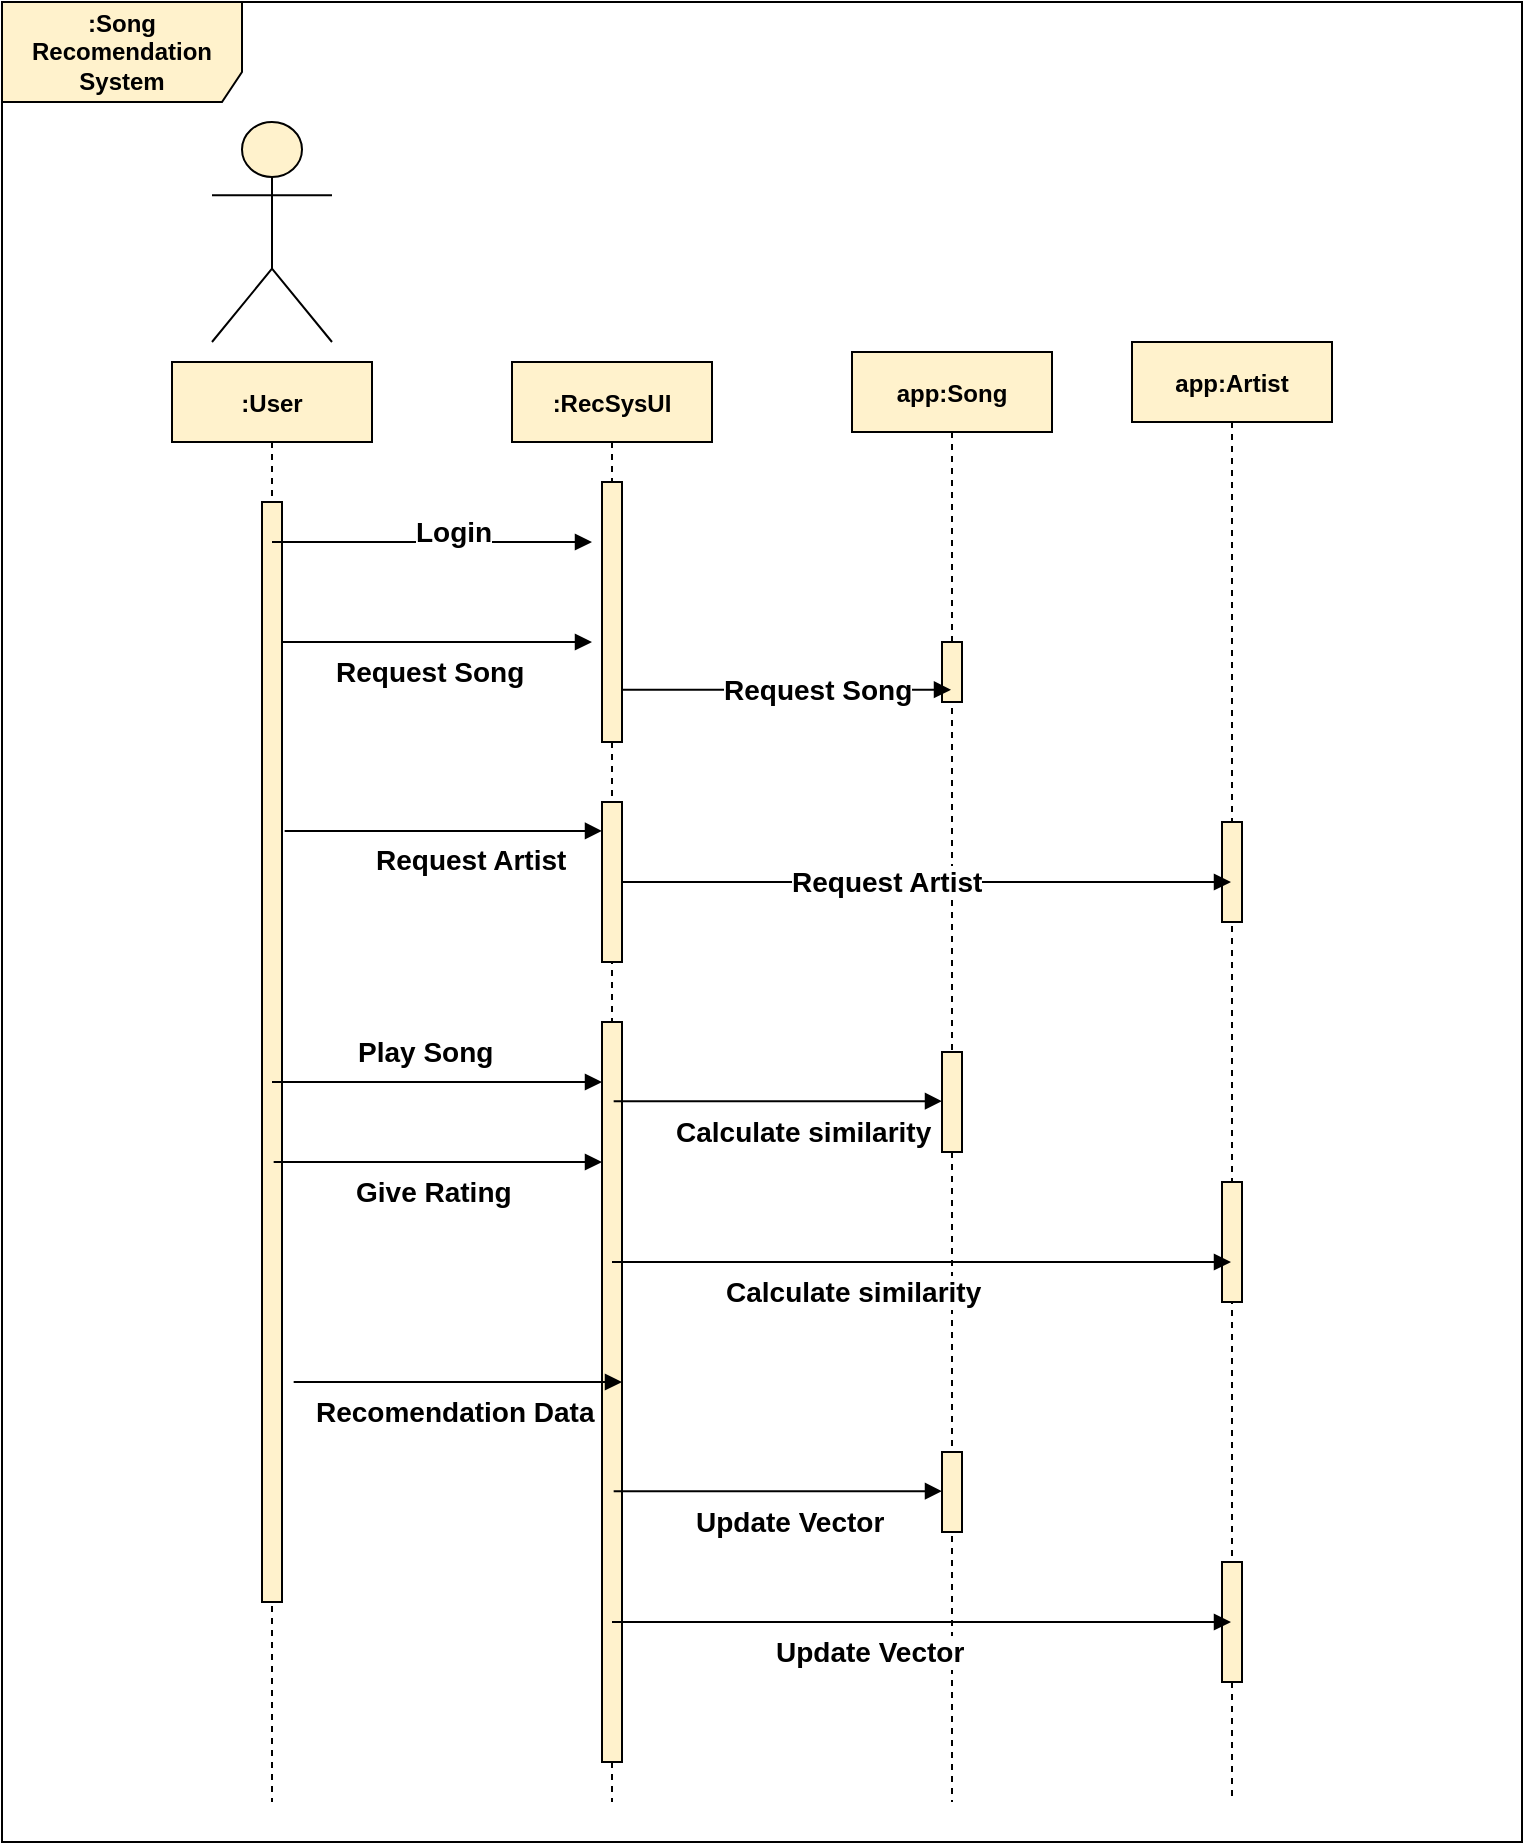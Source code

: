 <mxfile version="15.4.0" type="device"><diagram id="kgpKYQtTHZ0yAKxKKP6v" name="Page-1"><mxGraphModel dx="1551" dy="2251" grid="1" gridSize="10" guides="1" tooltips="1" connect="1" arrows="1" fold="1" page="1" pageScale="1" pageWidth="850" pageHeight="1100" math="0" shadow="0"><root><mxCell id="0"/><mxCell id="1" parent="0"/><mxCell id="3nuBFxr9cyL0pnOWT2aG-1" value=":User" style="shape=umlLifeline;perimeter=lifelinePerimeter;container=1;collapsible=0;recursiveResize=0;rounded=0;shadow=0;strokeWidth=1;fontStyle=1;fillColor=#fff2cc;strokeColor=#000000;" parent="1" vertex="1"><mxGeometry x="130" y="80" width="100" height="720" as="geometry"/></mxCell><mxCell id="3nuBFxr9cyL0pnOWT2aG-2" value="" style="points=[];perimeter=orthogonalPerimeter;rounded=0;shadow=0;strokeWidth=1;fontStyle=1;fillColor=#fff2cc;strokeColor=#000000;" parent="3nuBFxr9cyL0pnOWT2aG-1" vertex="1"><mxGeometry x="45" y="70" width="10" height="550" as="geometry"/></mxCell><mxCell id="vIMtfnCXuHNGeCwa1mee-15" value="&lt;font style=&quot;font-size: 14px&quot;&gt;Login&lt;/font&gt;" style="endArrow=block;endFill=1;html=1;align=left;verticalAlign=top;rounded=0;strokeWidth=1;fontStyle=1;fillColor=#fff2cc;strokeColor=#000000;" parent="3nuBFxr9cyL0pnOWT2aG-1" edge="1"><mxGeometry x="-0.125" y="20" relative="1" as="geometry"><mxPoint x="50" y="90" as="sourcePoint"/><mxPoint x="210" y="90" as="targetPoint"/><mxPoint as="offset"/></mxGeometry></mxCell><mxCell id="S1X5pYP-co2JFGmb8c6m-2" value="&lt;span style=&quot;font-size: 14px&quot;&gt;Request Song&lt;/span&gt;" style="endArrow=block;endFill=1;html=1;align=left;verticalAlign=top;rounded=0;strokeWidth=1;fontStyle=1;fillColor=#fff2cc;strokeColor=#000000;" parent="3nuBFxr9cyL0pnOWT2aG-1" edge="1"><mxGeometry x="-0.677" relative="1" as="geometry"><mxPoint x="55.0" y="140.0" as="sourcePoint"/><mxPoint x="210" y="140" as="targetPoint"/><mxPoint as="offset"/></mxGeometry></mxCell><mxCell id="3nuBFxr9cyL0pnOWT2aG-5" value="app:Artist" style="shape=umlLifeline;perimeter=lifelinePerimeter;container=1;collapsible=0;recursiveResize=0;rounded=0;shadow=0;strokeWidth=1;fontStyle=1;fillColor=#fff2cc;strokeColor=#000000;" parent="1" vertex="1"><mxGeometry x="610" y="70" width="100" height="730" as="geometry"/></mxCell><mxCell id="vIMtfnCXuHNGeCwa1mee-23" value="" style="html=1;points=[];perimeter=orthogonalPerimeter;fontStyle=1;fillColor=#fff2cc;strokeColor=#000000;" parent="3nuBFxr9cyL0pnOWT2aG-5" vertex="1"><mxGeometry x="45" y="240" width="10" height="50" as="geometry"/></mxCell><mxCell id="vIMtfnCXuHNGeCwa1mee-39" value="" style="points=[];perimeter=orthogonalPerimeter;rounded=0;shadow=0;strokeWidth=1;fontStyle=1;fillColor=#fff2cc;strokeColor=#000000;" parent="3nuBFxr9cyL0pnOWT2aG-5" vertex="1"><mxGeometry x="45" y="420" width="10" height="60" as="geometry"/></mxCell><mxCell id="S1X5pYP-co2JFGmb8c6m-15" value="" style="points=[];perimeter=orthogonalPerimeter;rounded=0;shadow=0;strokeWidth=1;fontStyle=1;fillColor=#fff2cc;strokeColor=#000000;" parent="3nuBFxr9cyL0pnOWT2aG-5" vertex="1"><mxGeometry x="45" y="610" width="10" height="60" as="geometry"/></mxCell><mxCell id="r5dHvrzLQ-UEF7V9LTp--1" value="" style="shape=umlActor;verticalLabelPosition=bottom;verticalAlign=top;html=1;outlineConnect=0;fontStyle=1;fillColor=#fff2cc;strokeColor=#000000;" parent="1" vertex="1"><mxGeometry x="150" y="-40" width="60" height="110" as="geometry"/></mxCell><mxCell id="vIMtfnCXuHNGeCwa1mee-4" value=":RecSysUI" style="shape=umlLifeline;perimeter=lifelinePerimeter;container=1;collapsible=0;recursiveResize=0;rounded=0;shadow=0;strokeWidth=1;fontStyle=1;fillColor=#fff2cc;strokeColor=#000000;" parent="1" vertex="1"><mxGeometry x="300" y="80" width="100" height="720" as="geometry"/></mxCell><mxCell id="vIMtfnCXuHNGeCwa1mee-37" value="" style="points=[];perimeter=orthogonalPerimeter;rounded=0;shadow=0;strokeWidth=1;fontStyle=1;fillColor=#fff2cc;strokeColor=#000000;" parent="vIMtfnCXuHNGeCwa1mee-4" vertex="1"><mxGeometry x="45" y="330" width="10" height="370" as="geometry"/></mxCell><mxCell id="S1X5pYP-co2JFGmb8c6m-1" value="" style="points=[];perimeter=orthogonalPerimeter;rounded=0;shadow=0;strokeWidth=1;fontStyle=1;fillColor=#fff2cc;strokeColor=#000000;" parent="vIMtfnCXuHNGeCwa1mee-4" vertex="1"><mxGeometry x="45" y="60" width="10" height="130" as="geometry"/></mxCell><mxCell id="S1X5pYP-co2JFGmb8c6m-5" value="" style="html=1;points=[];perimeter=orthogonalPerimeter;fontStyle=1;fillColor=#fff2cc;strokeColor=#000000;" parent="vIMtfnCXuHNGeCwa1mee-4" vertex="1"><mxGeometry x="45" y="220" width="10" height="80" as="geometry"/></mxCell><mxCell id="S1X5pYP-co2JFGmb8c6m-12" value="&lt;span style=&quot;font-size: 14px&quot;&gt;Recomendation Data&lt;/span&gt;" style="endArrow=block;endFill=1;html=1;align=left;verticalAlign=top;rounded=0;strokeWidth=1;fontStyle=1;entryX=-0.117;entryY=0.381;entryDx=0;entryDy=0;entryPerimeter=0;fillColor=#fff2cc;strokeColor=#000000;" parent="vIMtfnCXuHNGeCwa1mee-4" edge="1"><mxGeometry x="-0.888" relative="1" as="geometry"><mxPoint x="-109.163" y="510" as="sourcePoint"/><mxPoint x="55" y="510" as="targetPoint"/><mxPoint as="offset"/></mxGeometry></mxCell><mxCell id="vIMtfnCXuHNGeCwa1mee-8" value="app:Song" style="shape=umlLifeline;perimeter=lifelinePerimeter;container=1;collapsible=0;recursiveResize=0;rounded=0;shadow=0;strokeWidth=1;fontStyle=1;fillColor=#fff2cc;strokeColor=#000000;" parent="1" vertex="1"><mxGeometry x="470" y="75" width="100" height="725" as="geometry"/></mxCell><mxCell id="vIMtfnCXuHNGeCwa1mee-19" value="" style="points=[];perimeter=orthogonalPerimeter;rounded=0;shadow=0;strokeWidth=1;fontStyle=1;fillColor=#fff2cc;strokeColor=#000000;" parent="vIMtfnCXuHNGeCwa1mee-8" vertex="1"><mxGeometry x="45" y="145" width="10" height="30" as="geometry"/></mxCell><mxCell id="vIMtfnCXuHNGeCwa1mee-44" value="" style="points=[];perimeter=orthogonalPerimeter;rounded=0;shadow=0;strokeWidth=1;fontStyle=1;fillColor=#fff2cc;strokeColor=#000000;" parent="vIMtfnCXuHNGeCwa1mee-8" vertex="1"><mxGeometry x="45" y="550" width="10" height="40" as="geometry"/></mxCell><mxCell id="vIMtfnCXuHNGeCwa1mee-35" value="" style="points=[];perimeter=orthogonalPerimeter;rounded=0;shadow=0;strokeWidth=1;fontStyle=1;fillColor=#fff2cc;strokeColor=#000000;" parent="vIMtfnCXuHNGeCwa1mee-8" vertex="1"><mxGeometry x="45" y="350" width="10" height="50" as="geometry"/></mxCell><mxCell id="S1X5pYP-co2JFGmb8c6m-10" value="&lt;span style=&quot;font-size: 14px&quot;&gt;Calculate similarity&lt;/span&gt;" style="endArrow=block;endFill=1;html=1;align=left;verticalAlign=top;rounded=0;strokeWidth=1;fontStyle=1;entryX=-0.117;entryY=0.381;entryDx=0;entryDy=0;entryPerimeter=0;fillColor=#fff2cc;strokeColor=#000000;" parent="vIMtfnCXuHNGeCwa1mee-8" edge="1"><mxGeometry x="-0.645" relative="1" as="geometry"><mxPoint x="-119.163" y="374.58" as="sourcePoint"/><mxPoint x="45.0" y="374.58" as="targetPoint"/><mxPoint as="offset"/></mxGeometry></mxCell><mxCell id="S1X5pYP-co2JFGmb8c6m-13" value="&lt;span style=&quot;font-size: 14px&quot;&gt;Update Vector&lt;/span&gt;" style="endArrow=block;endFill=1;html=1;align=left;verticalAlign=top;rounded=0;strokeWidth=1;fontStyle=1;entryX=-0.117;entryY=0.381;entryDx=0;entryDy=0;entryPerimeter=0;fillColor=#fff2cc;strokeColor=#000000;" parent="vIMtfnCXuHNGeCwa1mee-8" edge="1"><mxGeometry x="-0.523" relative="1" as="geometry"><mxPoint x="-119.163" y="569.58" as="sourcePoint"/><mxPoint x="45" y="569.58" as="targetPoint"/><mxPoint as="offset"/></mxGeometry></mxCell><mxCell id="vIMtfnCXuHNGeCwa1mee-50" value=":Song Recomendation System" style="shape=umlFrame;whiteSpace=wrap;html=1;fontStyle=1;width=120;height=50;fillColor=#fff2cc;strokeColor=#000000;" parent="1" vertex="1"><mxGeometry x="45" y="-100" width="760" height="920" as="geometry"/></mxCell><mxCell id="S1X5pYP-co2JFGmb8c6m-3" value="&lt;span style=&quot;font-size: 14px&quot;&gt;Request Song&lt;/span&gt;" style="endArrow=block;endFill=1;html=1;align=left;verticalAlign=top;rounded=0;strokeWidth=1;fontStyle=1;exitX=1.05;exitY=0.799;exitDx=0;exitDy=0;exitPerimeter=0;fillColor=#fff2cc;strokeColor=#000000;" parent="1" source="S1X5pYP-co2JFGmb8c6m-1" target="vIMtfnCXuHNGeCwa1mee-8" edge="1"><mxGeometry x="-0.407" y="15" relative="1" as="geometry"><mxPoint x="378.0" y="225.0" as="sourcePoint"/><mxPoint x="450" y="280" as="targetPoint"/><mxPoint as="offset"/></mxGeometry></mxCell><mxCell id="S1X5pYP-co2JFGmb8c6m-6" value="&lt;span style=&quot;font-size: 14px&quot;&gt;Request Artist&lt;/span&gt;" style="endArrow=block;endFill=1;html=1;align=left;verticalAlign=top;rounded=0;strokeWidth=1;fontStyle=1;exitX=1.133;exitY=0.299;exitDx=0;exitDy=0;exitPerimeter=0;fillColor=#fff2cc;strokeColor=#000000;" parent="1" source="3nuBFxr9cyL0pnOWT2aG-2" target="S1X5pYP-co2JFGmb8c6m-5" edge="1"><mxGeometry x="-0.45" relative="1" as="geometry"><mxPoint x="365.5" y="253.87" as="sourcePoint"/><mxPoint x="529.5" y="253.87" as="targetPoint"/><mxPoint as="offset"/></mxGeometry></mxCell><mxCell id="S1X5pYP-co2JFGmb8c6m-7" value="&lt;span style=&quot;font-size: 14px&quot;&gt;Request Artist&lt;/span&gt;" style="endArrow=block;endFill=1;html=1;align=left;verticalAlign=top;rounded=0;strokeWidth=1;fontStyle=1;fillColor=#fff2cc;strokeColor=#000000;" parent="1" source="S1X5pYP-co2JFGmb8c6m-5" target="3nuBFxr9cyL0pnOWT2aG-5" edge="1"><mxGeometry x="-0.457" y="15" relative="1" as="geometry"><mxPoint x="197.17" y="355.25" as="sourcePoint"/><mxPoint x="355" y="355.25" as="targetPoint"/><mxPoint as="offset"/></mxGeometry></mxCell><mxCell id="S1X5pYP-co2JFGmb8c6m-8" value="&lt;span style=&quot;font-size: 14px&quot;&gt;Play Song&lt;/span&gt;" style="endArrow=block;endFill=1;html=1;align=left;verticalAlign=top;rounded=0;strokeWidth=1;fontStyle=1;fillColor=#fff2cc;strokeColor=#000000;" parent="1" source="3nuBFxr9cyL0pnOWT2aG-1" target="vIMtfnCXuHNGeCwa1mee-37" edge="1"><mxGeometry x="-0.509" y="30" relative="1" as="geometry"><mxPoint x="270" y="520" as="sourcePoint"/><mxPoint x="350" y="230.0" as="targetPoint"/><mxPoint as="offset"/><Array as="points"><mxPoint x="300" y="440"/></Array></mxGeometry></mxCell><mxCell id="S1X5pYP-co2JFGmb8c6m-9" value="&lt;span style=&quot;font-size: 14px&quot;&gt;Give Rating&lt;/span&gt;" style="endArrow=block;endFill=1;html=1;align=left;verticalAlign=top;rounded=0;strokeWidth=1;fontStyle=1;entryX=-0.117;entryY=0.381;entryDx=0;entryDy=0;entryPerimeter=0;fillColor=#fff2cc;strokeColor=#000000;" parent="1" edge="1"><mxGeometry x="-0.523" relative="1" as="geometry"><mxPoint x="180.837" y="480" as="sourcePoint"/><mxPoint x="345.0" y="480" as="targetPoint"/><mxPoint as="offset"/></mxGeometry></mxCell><mxCell id="S1X5pYP-co2JFGmb8c6m-11" value="&lt;span style=&quot;font-size: 14px&quot;&gt;Calculate similarity&lt;/span&gt;" style="endArrow=block;endFill=1;html=1;align=left;verticalAlign=top;rounded=0;strokeWidth=1;fontStyle=1;fillColor=#fff2cc;strokeColor=#000000;" parent="1" target="3nuBFxr9cyL0pnOWT2aG-5" edge="1"><mxGeometry x="-0.645" relative="1" as="geometry"><mxPoint x="349.997" y="530.0" as="sourcePoint"/><mxPoint x="514.16" y="530.0" as="targetPoint"/><mxPoint as="offset"/></mxGeometry></mxCell><mxCell id="S1X5pYP-co2JFGmb8c6m-14" value="&lt;span style=&quot;font-size: 14px&quot;&gt;Update Vector&lt;/span&gt;" style="endArrow=block;endFill=1;html=1;align=left;verticalAlign=top;rounded=0;strokeWidth=1;fontStyle=1;fillColor=#fff2cc;strokeColor=#000000;" parent="1" target="3nuBFxr9cyL0pnOWT2aG-5" edge="1"><mxGeometry x="-0.483" relative="1" as="geometry"><mxPoint x="349.997" y="710" as="sourcePoint"/><mxPoint x="514.16" y="710" as="targetPoint"/><mxPoint as="offset"/></mxGeometry></mxCell></root></mxGraphModel></diagram></mxfile>